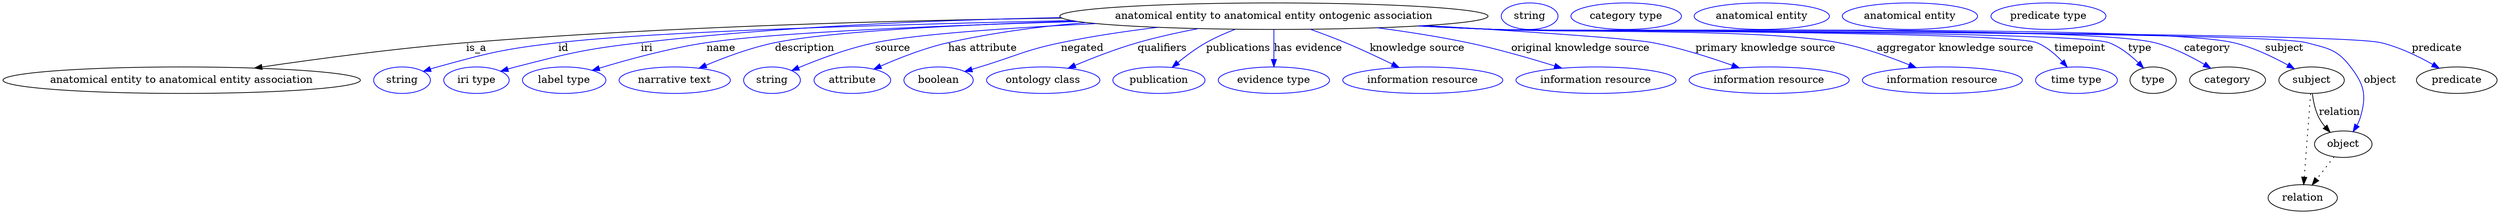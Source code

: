 digraph {
	graph [bb="0,0,3382,283"];
	node [label="\N"];
	"anatomical entity to anatomical entity ontogenic association"	[height=0.5,
		label="anatomical entity to anatomical entity ontogenic association",
		pos="1722.4,265",
		width=8.0701];
	"anatomical entity to anatomical entity association"	[height=0.5,
		pos="242.43,178",
		width=6.7341];
	"anatomical entity to anatomical entity ontogenic association" -> "anatomical entity to anatomical entity association"	[label=is_a,
		lp="642.43,221.5",
		pos="e,341.32,194.49 1434.9,262.4 1214.1,259.33 901.54,251.01 628.43,229 534.64,221.44 428.67,207.31 351.53,196"];
	id	[color=blue,
		height=0.5,
		label=string,
		pos="541.43,178",
		width=1.0652];
	"anatomical entity to anatomical entity ontogenic association" -> id	[color=blue,
		label=id,
		lp="760.43,221.5",
		pos="e,570.41,190.01 1448,259.06 1209.6,253.84 882.73,244.24 753.43,229 679.59,220.3 661.1,215.79 589.43,196 586.32,195.14 583.12,194.18 \
579.92,193.17",
		style=solid];
	iri	[color=blue,
		height=0.5,
		label="iri type",
		pos="642.43,178",
		width=1.2277];
	"anatomical entity to anatomical entity ontogenic association" -> iri	[color=blue,
		label=iri,
		lp="872.43,221.5",
		pos="e,675.33,190.21 1433.1,263.13 1266.4,259.9 1053,251.13 864.43,229 788.42,220.08 769.55,215.05 695.43,196 692.05,195.13 688.57,194.17 \
685.09,193.16",
		style=solid];
	name	[color=blue,
		height=0.5,
		label="label type",
		pos="761.43,178",
		width=1.5707];
	"anatomical entity to anatomical entity ontogenic association" -> name	[color=blue,
		label=name,
		lp="973.43,221.5",
		pos="e,799.55,191.46 1456.1,257.79 1273.2,252.39 1047.2,243.18 953.43,229 903.56,221.46 847.93,206.19 809.44,194.5",
		style=solid];
	description	[color=blue,
		height=0.5,
		label="narrative text",
		pos="911.43,178",
		width=2.0943];
	"anatomical entity to anatomical entity ontogenic association" -> description	[color=blue,
		label=description,
		lp="1086.9,221.5",
		pos="e,944.17,194.32 1452.4,258.3 1298.7,253.42 1122.2,244.61 1046.4,229 1014.3,222.37 979.57,209.38 953.4,198.3",
		style=solid];
	source	[color=blue,
		height=0.5,
		label=string,
		pos="1043.4,178",
		width=1.0652];
	"anatomical entity to anatomical entity ontogenic association" -> source	[color=blue,
		label=source,
		lp="1205.4,221.5",
		pos="e,1070,191.19 1480.5,255 1364.2,249.32 1237.9,240.8 1181.4,229 1145.8,221.55 1106.9,206.83 1079.5,195.28",
		style=solid];
	"has attribute"	[color=blue,
		height=0.5,
		label=attribute,
		pos="1151.4,178",
		width=1.4443];
	"anatomical entity to anatomical entity ontogenic association" -> "has attribute"	[color=blue,
		label="has attribute",
		lp="1327.4,221.5",
		pos="e,1180.4,193.03 1466.6,256.42 1405.1,251.13 1340,242.6 1280.4,229 1248.9,221.8 1214.8,208.32 1189.6,197.17",
		style=solid];
	negated	[color=blue,
		height=0.5,
		label=boolean,
		pos="1268.4,178",
		width=1.2999];
	"anatomical entity to anatomical entity ontogenic association" -> negated	[color=blue,
		label=negated,
		lp="1462.4,221.5",
		pos="e,1303.6,189.93 1564.9,249.87 1522,244.68 1475.7,237.84 1433.4,229 1383.5,218.56 1372.3,210.87 1323.4,196 1320.1,194.99 1316.7,193.95 \
1313.3,192.9",
		style=solid];
	qualifiers	[color=blue,
		height=0.5,
		label="ontology class",
		pos="1409.4,178",
		width=2.1304];
	"anatomical entity to anatomical entity ontogenic association" -> qualifiers	[color=blue,
		label=qualifiers,
		lp="1570.9,221.5",
		pos="e,1443.3,194.24 1619.9,248.1 1592.8,242.95 1563.8,236.58 1537.4,229 1508.6,220.71 1477.2,208.5 1452.7,198.21",
		style=solid];
	publications	[color=blue,
		height=0.5,
		label=publication,
		pos="1566.4,178",
		width=1.7332];
	"anatomical entity to anatomical entity ontogenic association" -> publications	[color=blue,
		label=publications,
		lp="1674.4,221.5",
		pos="e,1584.4,195.45 1670.1,247.2 1656.8,242.09 1642.8,235.97 1630.4,229 1617,221.42 1603.3,211.19 1592.1,201.95",
		style=solid];
	"has evidence"	[color=blue,
		height=0.5,
		label="evidence type",
		pos="1722.4,178",
		width=2.0943];
	"anatomical entity to anatomical entity ontogenic association" -> "has evidence"	[color=blue,
		label="has evidence",
		lp="1768.9,221.5",
		pos="e,1722.4,196.18 1722.4,246.8 1722.4,235.16 1722.4,219.55 1722.4,206.24",
		style=solid];
	"knowledge source"	[color=blue,
		height=0.5,
		label="information resource",
		pos="1924.4,178",
		width=3.015];
	"anatomical entity to anatomical entity ontogenic association" -> "knowledge source"	[color=blue,
		label="knowledge source",
		lp="1916.9,221.5",
		pos="e,1892.2,195.37 1772.1,247.12 1787.4,241.65 1804.2,235.34 1819.4,229 1840.7,220.11 1863.9,209.19 1883.1,199.83",
		style=solid];
	"original knowledge source"	[color=blue,
		height=0.5,
		label="information resource",
		pos="2159.4,178",
		width=3.015];
	"anatomical entity to anatomical entity ontogenic association" -> "original knowledge source"	[color=blue,
		label="original knowledge source",
		lp="2138.4,221.5",
		pos="e,2113,194.37 1862.6,249.23 1902.5,243.98 1945.9,237.27 1985.4,229 2025.3,220.66 2069.5,207.94 2103.3,197.41",
		style=solid];
	"primary knowledge source"	[color=blue,
		height=0.5,
		label="information resource",
		pos="2394.4,178",
		width=3.015];
	"anatomical entity to anatomical entity ontogenic association" -> "primary knowledge source"	[color=blue,
		label="primary knowledge source",
		lp="2389.4,221.5",
		pos="e,2353.9,194.79 1928.6,252.29 2058,244.54 2206,234.76 2236.4,229 2273.3,222.02 2313.6,209.18 2344.3,198.26",
		style=solid];
	"aggregator knowledge source"	[color=blue,
		height=0.5,
		label="information resource",
		pos="2629.4,178",
		width=3.015];
	"anatomical entity to anatomical entity ontogenic association" -> "aggregator knowledge source"	[color=blue,
		label="aggregator knowledge source",
		lp="2646.9,221.5",
		pos="e,2593.8,195.04 1924.5,252.05 1957.2,250.26 1990.8,248.51 2022.4,247 2125.9,242.07 2386.7,248.54 2488.4,229 2521.5,222.65 2557.3,\
209.9 2584.5,198.86",
		style=solid];
	timepoint	[color=blue,
		height=0.5,
		label="time type",
		pos="2811.4,178",
		width=1.5346];
	"anatomical entity to anatomical entity ontogenic association" -> timepoint	[color=blue,
		label=timepoint,
		lp="2816.4,221.5",
		pos="e,2798.8,195.85 1921.3,251.83 1955,250.02 1989.7,248.33 2022.4,247 2063.2,245.34 2719.6,244.37 2757.4,229 2770.7,223.61 2782.7,213.36 \
2792,203.54",
		style=solid];
	type	[height=0.5,
		pos="2915.4,178",
		width=0.86659];
	"anatomical entity to anatomical entity ontogenic association" -> type	[color=blue,
		label=type,
		lp="2897.4,221.5",
		pos="e,2902.4,194.43 1920.5,251.79 1954.5,249.98 1989.5,248.29 2022.4,247 2068.7,245.19 2812.1,245.23 2855.4,229 2870.6,223.34 2884.6,\
212.12 2895.3,201.75",
		style=solid];
	category	[height=0.5,
		pos="3016.4,178",
		width=1.4263];
	"anatomical entity to anatomical entity ontogenic association" -> category	[color=blue,
		label=category,
		lp="2988.9,221.5",
		pos="e,2993.6,194.27 1920.1,251.77 1954.2,249.96 1989.3,248.27 2022.4,247 2121.8,243.19 2820.9,253.02 2917.4,229 2941.4,223.05 2966.1,\
210.54 2984.9,199.52",
		style=solid];
	subject	[height=0.5,
		pos="3130.4,178",
		width=1.2277];
	"anatomical entity to anatomical entity ontogenic association" -> subject	[color=blue,
		label=subject,
		lp="3093.4,221.5",
		pos="e,3107.1,193.57 1919.3,251.76 1953.6,249.93 1989.1,248.24 2022.4,247 2133.7,242.85 2916,254.32 3024.4,229 3050.5,222.9 3077.9,209.83 \
3098.2,198.58",
		style=solid];
	object	[height=0.5,
		pos="3173.4,91",
		width=1.0832];
	"anatomical entity to anatomical entity ontogenic association" -> object	[color=blue,
		label=object,
		lp="3223.4,178",
		pos="e,3186.8,108.09 1918.8,251.73 1953.4,249.9 1988.9,248.22 2022.4,247 2083.6,244.77 3064.3,244.7 3123.4,229 3152.8,221.19 3165,220.19 \
3183.4,196 3202.4,171.2 3205.4,156.9 3196.4,127 3195.4,123.55 3193.9,120.13 3192.2,116.85",
		style=solid];
	predicate	[height=0.5,
		pos="3327.4,178",
		width=1.5165];
	"anatomical entity to anatomical entity ontogenic association" -> predicate	[color=blue,
		label=predicate,
		lp="3300.4,221.5",
		pos="e,3303.6,194.31 1918.8,251.69 1953.4,249.87 1988.9,248.2 2022.4,247 2089.2,244.61 3159.5,244.45 3224.4,229 3249.3,223.09 3275.2,\
210.49 3294.8,199.42",
		style=solid];
	association_type	[color=blue,
		height=0.5,
		label=string,
		pos="2069.4,265",
		width=1.0652];
	association_category	[color=blue,
		height=0.5,
		label="category type",
		pos="2200.4,265",
		width=2.0762];
	subject -> object	[label=relation,
		lp="3168.4,134.5",
		pos="e,3155.5,107.23 3131.5,159.55 3132.7,149.57 3135.2,137.07 3140.4,127 3142.7,122.68 3145.6,118.52 3148.8,114.66"];
	relation	[height=0.5,
		pos="3118.4,18",
		width=1.2999];
	subject -> relation	[pos="e,3119.7,36.188 3129.1,159.79 3127,132.48 3123,78.994 3120.5,46.38",
		style=dotted];
	"anatomical entity to anatomical entity ontogenic association_subject"	[color=blue,
		height=0.5,
		label="anatomical entity",
		pos="2384.4,265",
		width=2.5456];
	object -> relation	[pos="e,3131.2,35.54 3160.9,73.889 3154,64.939 3145.2,53.617 3137.5,43.584",
		style=dotted];
	"anatomical entity to anatomical entity ontogenic association_object"	[color=blue,
		height=0.5,
		label="anatomical entity",
		pos="2585.4,265",
		width=2.5456];
	"anatomical entity to anatomical entity ontogenic association_predicate"	[color=blue,
		height=0.5,
		label="predicate type",
		pos="2773.4,265",
		width=2.1665];
}
